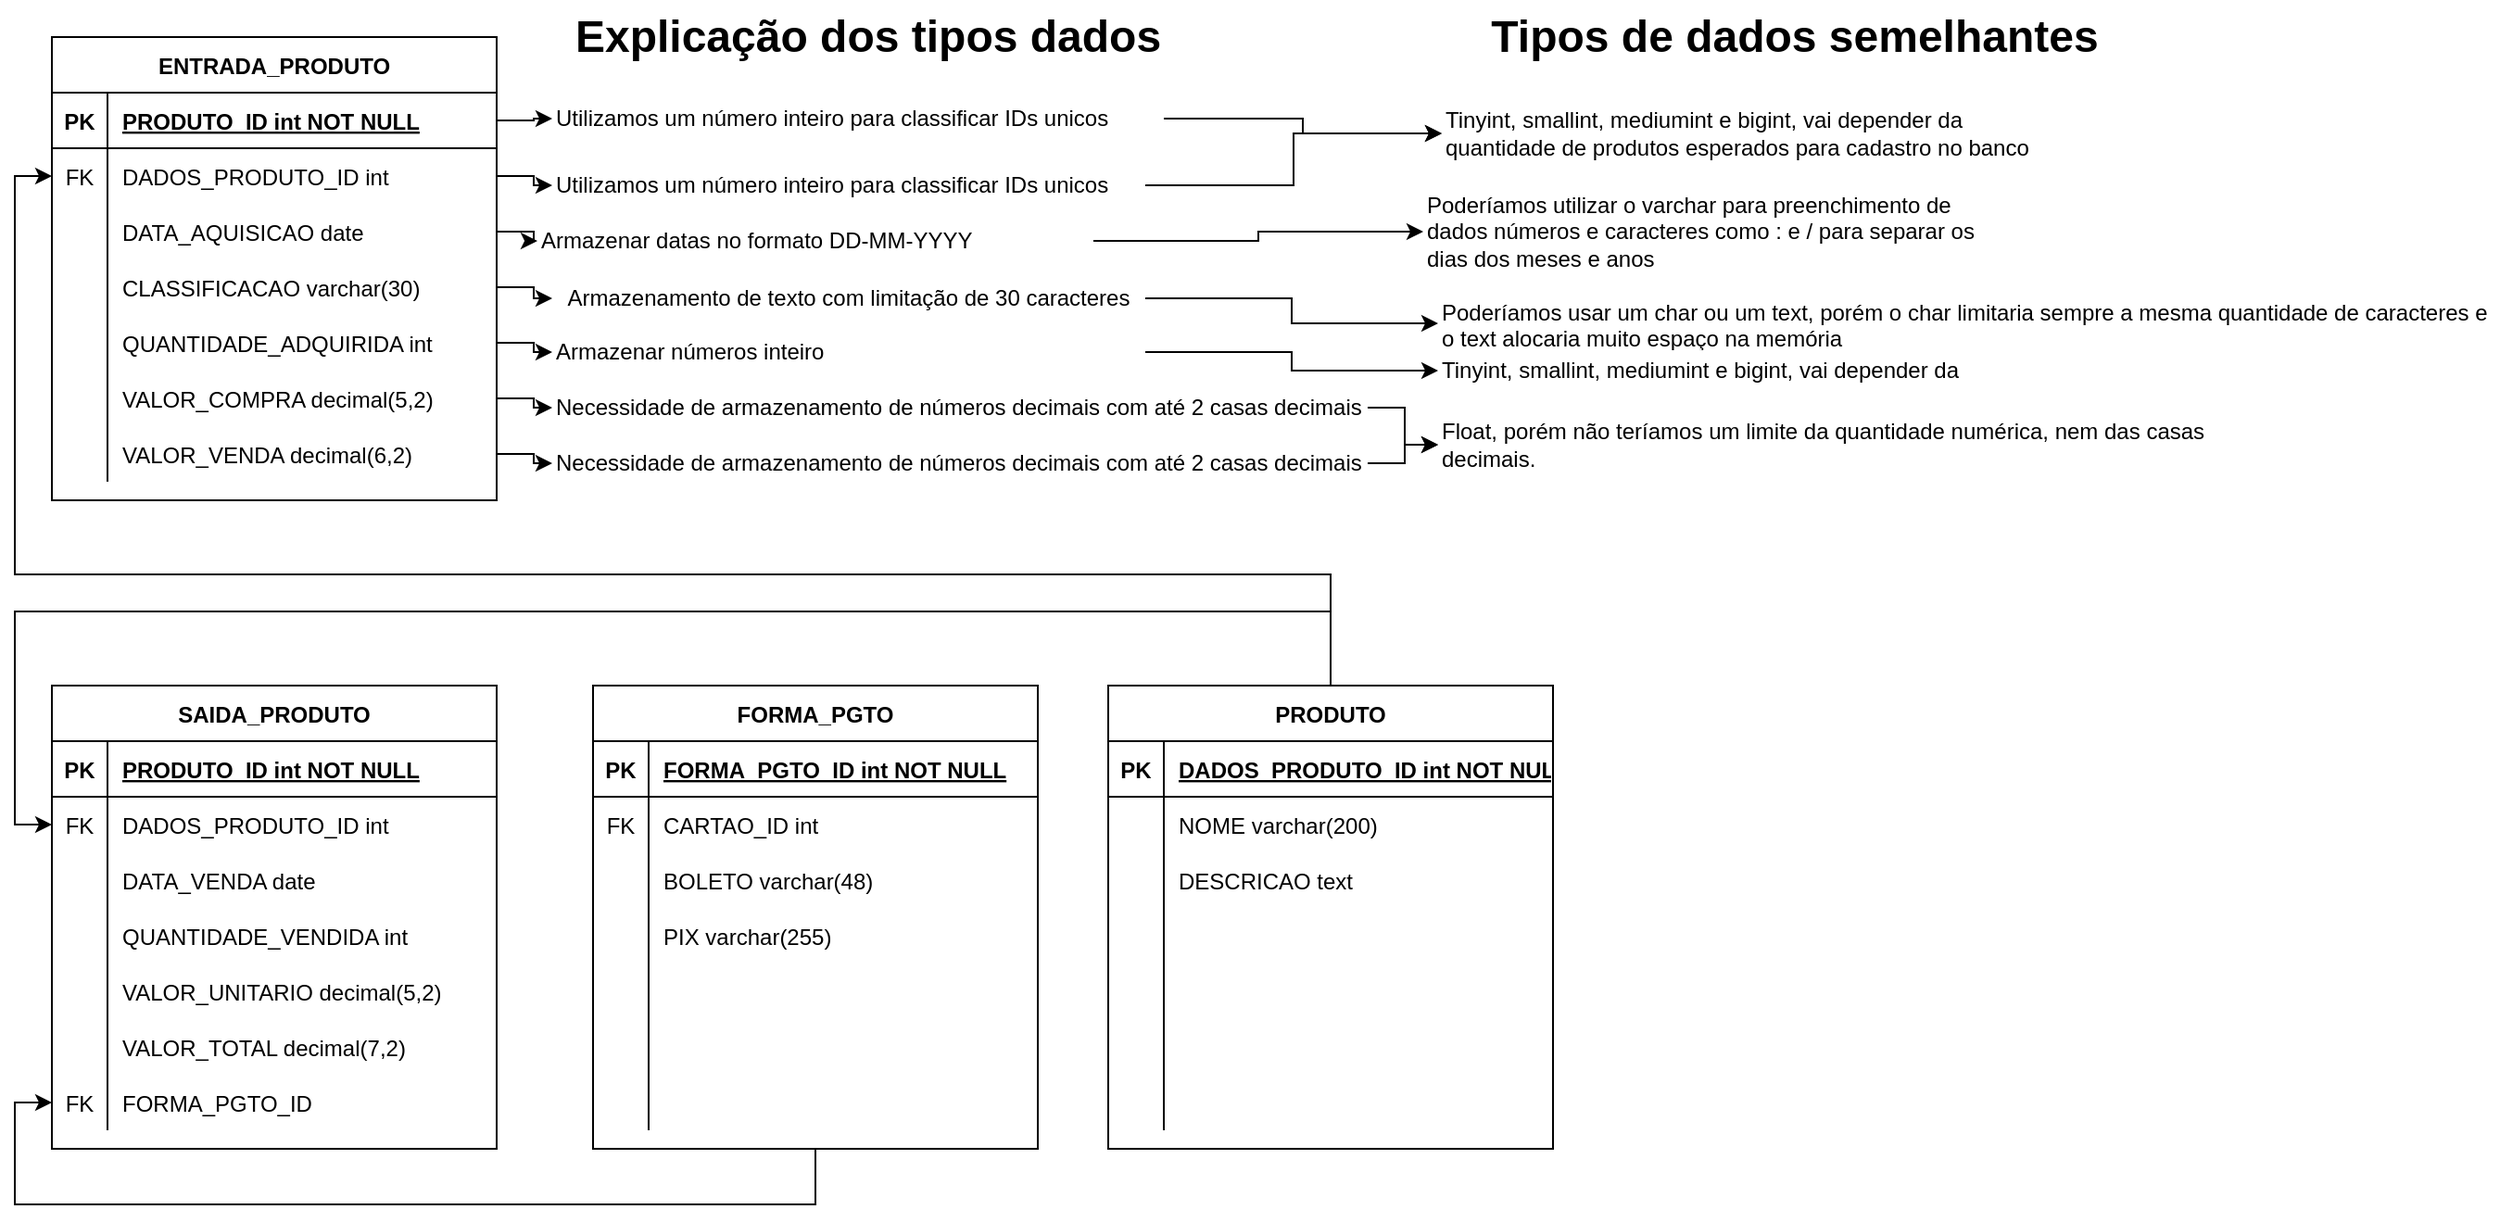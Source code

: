 <mxfile version="15.5.9" type="github">
  <diagram id="R2lEEEUBdFMjLlhIrx00" name="Page-1">
    <mxGraphModel dx="2031" dy="1134" grid="1" gridSize="10" guides="1" tooltips="1" connect="1" arrows="1" fold="1" page="1" pageScale="1" pageWidth="850" pageHeight="1100" math="0" shadow="0" extFonts="Permanent Marker^https://fonts.googleapis.com/css?family=Permanent+Marker">
      <root>
        <mxCell id="0" />
        <mxCell id="1" parent="0" />
        <mxCell id="C-vyLk0tnHw3VtMMgP7b-23" value="ENTRADA_PRODUTO" style="shape=table;startSize=30;container=1;collapsible=1;childLayout=tableLayout;fixedRows=1;rowLines=0;fontStyle=1;align=center;resizeLast=1;" parent="1" vertex="1">
          <mxGeometry x="100" y="120" width="240" height="250" as="geometry" />
        </mxCell>
        <mxCell id="C-vyLk0tnHw3VtMMgP7b-24" value="" style="shape=partialRectangle;collapsible=0;dropTarget=0;pointerEvents=0;fillColor=none;points=[[0,0.5],[1,0.5]];portConstraint=eastwest;top=0;left=0;right=0;bottom=1;" parent="C-vyLk0tnHw3VtMMgP7b-23" vertex="1">
          <mxGeometry y="30" width="240" height="30" as="geometry" />
        </mxCell>
        <mxCell id="C-vyLk0tnHw3VtMMgP7b-25" value="PK" style="shape=partialRectangle;overflow=hidden;connectable=0;fillColor=none;top=0;left=0;bottom=0;right=0;fontStyle=1;" parent="C-vyLk0tnHw3VtMMgP7b-24" vertex="1">
          <mxGeometry width="30" height="30" as="geometry">
            <mxRectangle width="30" height="30" as="alternateBounds" />
          </mxGeometry>
        </mxCell>
        <mxCell id="C-vyLk0tnHw3VtMMgP7b-26" value="PRODUTO_ID int NOT NULL " style="shape=partialRectangle;overflow=hidden;connectable=0;fillColor=none;top=0;left=0;bottom=0;right=0;align=left;spacingLeft=6;fontStyle=5;" parent="C-vyLk0tnHw3VtMMgP7b-24" vertex="1">
          <mxGeometry x="30" width="210" height="30" as="geometry">
            <mxRectangle width="210" height="30" as="alternateBounds" />
          </mxGeometry>
        </mxCell>
        <mxCell id="C-vyLk0tnHw3VtMMgP7b-27" value="" style="shape=partialRectangle;collapsible=0;dropTarget=0;pointerEvents=0;fillColor=none;points=[[0,0.5],[1,0.5]];portConstraint=eastwest;top=0;left=0;right=0;bottom=0;" parent="C-vyLk0tnHw3VtMMgP7b-23" vertex="1">
          <mxGeometry y="60" width="240" height="30" as="geometry" />
        </mxCell>
        <mxCell id="C-vyLk0tnHw3VtMMgP7b-28" value="FK" style="shape=partialRectangle;overflow=hidden;connectable=0;fillColor=none;top=0;left=0;bottom=0;right=0;" parent="C-vyLk0tnHw3VtMMgP7b-27" vertex="1">
          <mxGeometry width="30" height="30" as="geometry">
            <mxRectangle width="30" height="30" as="alternateBounds" />
          </mxGeometry>
        </mxCell>
        <mxCell id="C-vyLk0tnHw3VtMMgP7b-29" value="DADOS_PRODUTO_ID int " style="shape=partialRectangle;overflow=hidden;connectable=0;fillColor=none;top=0;left=0;bottom=0;right=0;align=left;spacingLeft=6;" parent="C-vyLk0tnHw3VtMMgP7b-27" vertex="1">
          <mxGeometry x="30" width="210" height="30" as="geometry">
            <mxRectangle width="210" height="30" as="alternateBounds" />
          </mxGeometry>
        </mxCell>
        <mxCell id="SL7B0vyXw-XVc-WQDsJ4-1" value="" style="shape=partialRectangle;collapsible=0;dropTarget=0;pointerEvents=0;fillColor=none;points=[[0,0.5],[1,0.5]];portConstraint=eastwest;top=0;left=0;right=0;bottom=0;" vertex="1" parent="C-vyLk0tnHw3VtMMgP7b-23">
          <mxGeometry y="90" width="240" height="30" as="geometry" />
        </mxCell>
        <mxCell id="SL7B0vyXw-XVc-WQDsJ4-2" value="" style="shape=partialRectangle;overflow=hidden;connectable=0;fillColor=none;top=0;left=0;bottom=0;right=0;" vertex="1" parent="SL7B0vyXw-XVc-WQDsJ4-1">
          <mxGeometry width="30" height="30" as="geometry">
            <mxRectangle width="30" height="30" as="alternateBounds" />
          </mxGeometry>
        </mxCell>
        <mxCell id="SL7B0vyXw-XVc-WQDsJ4-3" value="DATA_AQUISICAO date" style="shape=partialRectangle;overflow=hidden;connectable=0;fillColor=none;top=0;left=0;bottom=0;right=0;align=left;spacingLeft=6;" vertex="1" parent="SL7B0vyXw-XVc-WQDsJ4-1">
          <mxGeometry x="30" width="210" height="30" as="geometry">
            <mxRectangle width="210" height="30" as="alternateBounds" />
          </mxGeometry>
        </mxCell>
        <mxCell id="SL7B0vyXw-XVc-WQDsJ4-13" value="" style="shape=partialRectangle;collapsible=0;dropTarget=0;pointerEvents=0;fillColor=none;points=[[0,0.5],[1,0.5]];portConstraint=eastwest;top=0;left=0;right=0;bottom=0;" vertex="1" parent="C-vyLk0tnHw3VtMMgP7b-23">
          <mxGeometry y="120" width="240" height="30" as="geometry" />
        </mxCell>
        <mxCell id="SL7B0vyXw-XVc-WQDsJ4-14" value="" style="shape=partialRectangle;overflow=hidden;connectable=0;fillColor=none;top=0;left=0;bottom=0;right=0;" vertex="1" parent="SL7B0vyXw-XVc-WQDsJ4-13">
          <mxGeometry width="30" height="30" as="geometry">
            <mxRectangle width="30" height="30" as="alternateBounds" />
          </mxGeometry>
        </mxCell>
        <mxCell id="SL7B0vyXw-XVc-WQDsJ4-15" value="CLASSIFICACAO varchar(30)" style="shape=partialRectangle;overflow=hidden;connectable=0;fillColor=none;top=0;left=0;bottom=0;right=0;align=left;spacingLeft=6;" vertex="1" parent="SL7B0vyXw-XVc-WQDsJ4-13">
          <mxGeometry x="30" width="210" height="30" as="geometry">
            <mxRectangle width="210" height="30" as="alternateBounds" />
          </mxGeometry>
        </mxCell>
        <mxCell id="SL7B0vyXw-XVc-WQDsJ4-4" value="" style="shape=partialRectangle;collapsible=0;dropTarget=0;pointerEvents=0;fillColor=none;points=[[0,0.5],[1,0.5]];portConstraint=eastwest;top=0;left=0;right=0;bottom=0;" vertex="1" parent="C-vyLk0tnHw3VtMMgP7b-23">
          <mxGeometry y="150" width="240" height="30" as="geometry" />
        </mxCell>
        <mxCell id="SL7B0vyXw-XVc-WQDsJ4-5" value="" style="shape=partialRectangle;overflow=hidden;connectable=0;fillColor=none;top=0;left=0;bottom=0;right=0;" vertex="1" parent="SL7B0vyXw-XVc-WQDsJ4-4">
          <mxGeometry width="30" height="30" as="geometry">
            <mxRectangle width="30" height="30" as="alternateBounds" />
          </mxGeometry>
        </mxCell>
        <mxCell id="SL7B0vyXw-XVc-WQDsJ4-6" value="QUANTIDADE_ADQUIRIDA int" style="shape=partialRectangle;overflow=hidden;connectable=0;fillColor=none;top=0;left=0;bottom=0;right=0;align=left;spacingLeft=6;" vertex="1" parent="SL7B0vyXw-XVc-WQDsJ4-4">
          <mxGeometry x="30" width="210" height="30" as="geometry">
            <mxRectangle width="210" height="30" as="alternateBounds" />
          </mxGeometry>
        </mxCell>
        <mxCell id="SL7B0vyXw-XVc-WQDsJ4-7" value="" style="shape=partialRectangle;collapsible=0;dropTarget=0;pointerEvents=0;fillColor=none;points=[[0,0.5],[1,0.5]];portConstraint=eastwest;top=0;left=0;right=0;bottom=0;" vertex="1" parent="C-vyLk0tnHw3VtMMgP7b-23">
          <mxGeometry y="180" width="240" height="30" as="geometry" />
        </mxCell>
        <mxCell id="SL7B0vyXw-XVc-WQDsJ4-8" value="" style="shape=partialRectangle;overflow=hidden;connectable=0;fillColor=none;top=0;left=0;bottom=0;right=0;" vertex="1" parent="SL7B0vyXw-XVc-WQDsJ4-7">
          <mxGeometry width="30" height="30" as="geometry">
            <mxRectangle width="30" height="30" as="alternateBounds" />
          </mxGeometry>
        </mxCell>
        <mxCell id="SL7B0vyXw-XVc-WQDsJ4-9" value="VALOR_COMPRA decimal(5,2)" style="shape=partialRectangle;overflow=hidden;connectable=0;fillColor=none;top=0;left=0;bottom=0;right=0;align=left;spacingLeft=6;" vertex="1" parent="SL7B0vyXw-XVc-WQDsJ4-7">
          <mxGeometry x="30" width="210" height="30" as="geometry">
            <mxRectangle width="210" height="30" as="alternateBounds" />
          </mxGeometry>
        </mxCell>
        <mxCell id="SL7B0vyXw-XVc-WQDsJ4-10" value="" style="shape=partialRectangle;collapsible=0;dropTarget=0;pointerEvents=0;fillColor=none;points=[[0,0.5],[1,0.5]];portConstraint=eastwest;top=0;left=0;right=0;bottom=0;" vertex="1" parent="C-vyLk0tnHw3VtMMgP7b-23">
          <mxGeometry y="210" width="240" height="30" as="geometry" />
        </mxCell>
        <mxCell id="SL7B0vyXw-XVc-WQDsJ4-11" value="" style="shape=partialRectangle;overflow=hidden;connectable=0;fillColor=none;top=0;left=0;bottom=0;right=0;" vertex="1" parent="SL7B0vyXw-XVc-WQDsJ4-10">
          <mxGeometry width="30" height="30" as="geometry">
            <mxRectangle width="30" height="30" as="alternateBounds" />
          </mxGeometry>
        </mxCell>
        <mxCell id="SL7B0vyXw-XVc-WQDsJ4-12" value="VALOR_VENDA decimal(6,2)" style="shape=partialRectangle;overflow=hidden;connectable=0;fillColor=none;top=0;left=0;bottom=0;right=0;align=left;spacingLeft=6;" vertex="1" parent="SL7B0vyXw-XVc-WQDsJ4-10">
          <mxGeometry x="30" width="210" height="30" as="geometry">
            <mxRectangle width="210" height="30" as="alternateBounds" />
          </mxGeometry>
        </mxCell>
        <mxCell id="SL7B0vyXw-XVc-WQDsJ4-52" style="edgeStyle=orthogonalEdgeStyle;rounded=0;orthogonalLoop=1;jettySize=auto;html=1;" edge="1" parent="1" source="SL7B0vyXw-XVc-WQDsJ4-17" target="SL7B0vyXw-XVc-WQDsJ4-34">
          <mxGeometry relative="1" as="geometry" />
        </mxCell>
        <UserObject label="Utilizamos um número inteiro para classificar IDs unicos" placeholders="1" name="Variable" id="SL7B0vyXw-XVc-WQDsJ4-17">
          <mxCell style="text;html=1;strokeColor=none;fillColor=none;align=left;verticalAlign=middle;whiteSpace=wrap;overflow=hidden;" vertex="1" parent="1">
            <mxGeometry x="370" y="190" width="320" height="20" as="geometry" />
          </mxCell>
        </UserObject>
        <mxCell id="SL7B0vyXw-XVc-WQDsJ4-53" style="edgeStyle=orthogonalEdgeStyle;rounded=0;orthogonalLoop=1;jettySize=auto;html=1;" edge="1" parent="1" source="SL7B0vyXw-XVc-WQDsJ4-18" target="SL7B0vyXw-XVc-WQDsJ4-36">
          <mxGeometry relative="1" as="geometry" />
        </mxCell>
        <UserObject label="Armazenar datas no formato DD-MM-YYYY" placeholders="1" name="Variable" id="SL7B0vyXw-XVc-WQDsJ4-18">
          <mxCell style="text;html=1;strokeColor=none;fillColor=none;align=left;verticalAlign=middle;whiteSpace=wrap;overflow=hidden;" vertex="1" parent="1">
            <mxGeometry x="362" y="220" width="300" height="20" as="geometry" />
          </mxCell>
        </UserObject>
        <mxCell id="SL7B0vyXw-XVc-WQDsJ4-54" style="edgeStyle=orthogonalEdgeStyle;rounded=0;orthogonalLoop=1;jettySize=auto;html=1;" edge="1" parent="1" source="SL7B0vyXw-XVc-WQDsJ4-19" target="SL7B0vyXw-XVc-WQDsJ4-37">
          <mxGeometry relative="1" as="geometry" />
        </mxCell>
        <UserObject label="Armazenamento de texto com limitação de 30 caracteres" placeholders="1" name="Variable" id="SL7B0vyXw-XVc-WQDsJ4-19">
          <mxCell style="text;html=1;strokeColor=none;fillColor=none;align=center;verticalAlign=middle;whiteSpace=wrap;overflow=hidden;" vertex="1" parent="1">
            <mxGeometry x="370" y="251" width="320" height="20" as="geometry" />
          </mxCell>
        </UserObject>
        <mxCell id="SL7B0vyXw-XVc-WQDsJ4-55" style="edgeStyle=orthogonalEdgeStyle;rounded=0;orthogonalLoop=1;jettySize=auto;html=1;" edge="1" parent="1" source="SL7B0vyXw-XVc-WQDsJ4-20" target="SL7B0vyXw-XVc-WQDsJ4-38">
          <mxGeometry relative="1" as="geometry" />
        </mxCell>
        <UserObject label="Armazenar números inteiro&amp;nbsp;" placeholders="1" name="Variable" id="SL7B0vyXw-XVc-WQDsJ4-20">
          <mxCell style="text;html=1;strokeColor=none;fillColor=none;align=left;verticalAlign=middle;whiteSpace=wrap;overflow=hidden;" vertex="1" parent="1">
            <mxGeometry x="370" y="280" width="320" height="20" as="geometry" />
          </mxCell>
        </UserObject>
        <mxCell id="SL7B0vyXw-XVc-WQDsJ4-57" style="edgeStyle=orthogonalEdgeStyle;rounded=0;orthogonalLoop=1;jettySize=auto;html=1;" edge="1" parent="1" source="SL7B0vyXw-XVc-WQDsJ4-21" target="SL7B0vyXw-XVc-WQDsJ4-39">
          <mxGeometry relative="1" as="geometry" />
        </mxCell>
        <UserObject label="Necessidade de armazenamento de números decimais com até 2 casas decimais" placeholders="1" name="Variable" id="SL7B0vyXw-XVc-WQDsJ4-21">
          <mxCell style="text;html=1;strokeColor=none;fillColor=none;align=left;verticalAlign=middle;whiteSpace=wrap;overflow=hidden;" vertex="1" parent="1">
            <mxGeometry x="370" y="310" width="440" height="20" as="geometry" />
          </mxCell>
        </UserObject>
        <mxCell id="SL7B0vyXw-XVc-WQDsJ4-56" style="edgeStyle=orthogonalEdgeStyle;rounded=0;orthogonalLoop=1;jettySize=auto;html=1;" edge="1" parent="1" source="SL7B0vyXw-XVc-WQDsJ4-22" target="SL7B0vyXw-XVc-WQDsJ4-39">
          <mxGeometry relative="1" as="geometry" />
        </mxCell>
        <UserObject label="Necessidade de armazenamento de números decimais com até 2 casas decimais" placeholders="1" name="Variable" id="SL7B0vyXw-XVc-WQDsJ4-22">
          <mxCell style="text;html=1;strokeColor=none;fillColor=none;align=left;verticalAlign=middle;whiteSpace=wrap;overflow=hidden;" vertex="1" parent="1">
            <mxGeometry x="370" y="340" width="440" height="20" as="geometry" />
          </mxCell>
        </UserObject>
        <mxCell id="SL7B0vyXw-XVc-WQDsJ4-51" style="edgeStyle=orthogonalEdgeStyle;rounded=0;orthogonalLoop=1;jettySize=auto;html=1;" edge="1" parent="1" source="SL7B0vyXw-XVc-WQDsJ4-23" target="SL7B0vyXw-XVc-WQDsJ4-34">
          <mxGeometry relative="1" as="geometry" />
        </mxCell>
        <UserObject label="Utilizamos um número inteiro para classificar IDs unicos" placeholders="1" name="Variable" id="SL7B0vyXw-XVc-WQDsJ4-23">
          <mxCell style="text;html=1;strokeColor=none;fillColor=none;align=left;verticalAlign=middle;whiteSpace=wrap;overflow=hidden;" vertex="1" parent="1">
            <mxGeometry x="370" y="154" width="330" height="20" as="geometry" />
          </mxCell>
        </UserObject>
        <mxCell id="SL7B0vyXw-XVc-WQDsJ4-25" value="Explicação dos tipos dados" style="text;strokeColor=none;fillColor=none;html=1;fontSize=24;fontStyle=1;verticalAlign=middle;align=center;" vertex="1" parent="1">
          <mxGeometry x="360" y="100" width="360" height="40" as="geometry" />
        </mxCell>
        <mxCell id="SL7B0vyXw-XVc-WQDsJ4-26" value="Tipos de dados semelhantes" style="text;strokeColor=none;fillColor=none;html=1;fontSize=24;fontStyle=1;verticalAlign=middle;align=center;" vertex="1" parent="1">
          <mxGeometry x="850" y="100" width="380" height="40" as="geometry" />
        </mxCell>
        <UserObject label="Tinyint, smallint, mediumint e bigint, vai depender da quantidade de produtos esperados para cadastro no banco" placeholders="1" name="Variable" id="SL7B0vyXw-XVc-WQDsJ4-34">
          <mxCell style="text;html=1;strokeColor=none;fillColor=none;align=left;verticalAlign=middle;whiteSpace=wrap;overflow=hidden;" vertex="1" parent="1">
            <mxGeometry x="850" y="137" width="333" height="70" as="geometry" />
          </mxCell>
        </UserObject>
        <UserObject label="Poderíamos utilizar o varchar para preenchimento de dados números e caracteres como : e / para separar os dias dos meses e anos" placeholders="1" name="Variable" id="SL7B0vyXw-XVc-WQDsJ4-36">
          <mxCell style="text;html=1;strokeColor=none;fillColor=none;align=left;verticalAlign=middle;whiteSpace=wrap;overflow=hidden;" vertex="1" parent="1">
            <mxGeometry x="840" y="200" width="300" height="50" as="geometry" />
          </mxCell>
        </UserObject>
        <UserObject label="Poderíamos usar um char ou um text, porém o char limitaria sempre a mesma quantidade de caracteres e o text alocaria muito espaço na memória" placeholders="1" name="Variable" id="SL7B0vyXw-XVc-WQDsJ4-37">
          <mxCell style="text;html=1;strokeColor=none;fillColor=none;align=left;verticalAlign=middle;whiteSpace=wrap;overflow=hidden;" vertex="1" parent="1">
            <mxGeometry x="848" y="259" width="572" height="31" as="geometry" />
          </mxCell>
        </UserObject>
        <UserObject label="Tinyint, smallint, mediumint e bigint, vai depender da quantidade de produtos esperados para cadastro no banco" placeholders="1" name="Variable" id="SL7B0vyXw-XVc-WQDsJ4-38">
          <mxCell style="text;html=1;strokeColor=none;fillColor=none;align=left;verticalAlign=middle;whiteSpace=wrap;overflow=hidden;" vertex="1" parent="1">
            <mxGeometry x="848" y="290" width="320" height="20" as="geometry" />
          </mxCell>
        </UserObject>
        <UserObject label="Float, porém não teríamos um limite da quantidade numérica, nem das casas decimais." placeholders="1" name="Variable" id="SL7B0vyXw-XVc-WQDsJ4-39">
          <mxCell style="text;html=1;strokeColor=none;fillColor=none;align=left;verticalAlign=middle;whiteSpace=wrap;overflow=hidden;" vertex="1" parent="1">
            <mxGeometry x="848" y="320" width="440" height="40" as="geometry" />
          </mxCell>
        </UserObject>
        <mxCell id="SL7B0vyXw-XVc-WQDsJ4-44" style="edgeStyle=orthogonalEdgeStyle;rounded=0;orthogonalLoop=1;jettySize=auto;html=1;" edge="1" parent="1" source="C-vyLk0tnHw3VtMMgP7b-27" target="SL7B0vyXw-XVc-WQDsJ4-17">
          <mxGeometry relative="1" as="geometry" />
        </mxCell>
        <mxCell id="SL7B0vyXw-XVc-WQDsJ4-45" style="edgeStyle=orthogonalEdgeStyle;rounded=0;orthogonalLoop=1;jettySize=auto;html=1;" edge="1" parent="1" source="C-vyLk0tnHw3VtMMgP7b-24" target="SL7B0vyXw-XVc-WQDsJ4-23">
          <mxGeometry relative="1" as="geometry" />
        </mxCell>
        <mxCell id="SL7B0vyXw-XVc-WQDsJ4-46" style="edgeStyle=orthogonalEdgeStyle;rounded=0;orthogonalLoop=1;jettySize=auto;html=1;" edge="1" parent="1" source="SL7B0vyXw-XVc-WQDsJ4-1" target="SL7B0vyXw-XVc-WQDsJ4-18">
          <mxGeometry relative="1" as="geometry" />
        </mxCell>
        <mxCell id="SL7B0vyXw-XVc-WQDsJ4-47" style="edgeStyle=orthogonalEdgeStyle;rounded=0;orthogonalLoop=1;jettySize=auto;html=1;" edge="1" parent="1" source="SL7B0vyXw-XVc-WQDsJ4-13" target="SL7B0vyXw-XVc-WQDsJ4-19">
          <mxGeometry relative="1" as="geometry" />
        </mxCell>
        <mxCell id="SL7B0vyXw-XVc-WQDsJ4-48" style="edgeStyle=orthogonalEdgeStyle;rounded=0;orthogonalLoop=1;jettySize=auto;html=1;" edge="1" parent="1" source="SL7B0vyXw-XVc-WQDsJ4-4" target="SL7B0vyXw-XVc-WQDsJ4-20">
          <mxGeometry relative="1" as="geometry" />
        </mxCell>
        <mxCell id="SL7B0vyXw-XVc-WQDsJ4-49" style="edgeStyle=orthogonalEdgeStyle;rounded=0;orthogonalLoop=1;jettySize=auto;html=1;" edge="1" parent="1" source="SL7B0vyXw-XVc-WQDsJ4-7" target="SL7B0vyXw-XVc-WQDsJ4-21">
          <mxGeometry relative="1" as="geometry" />
        </mxCell>
        <mxCell id="SL7B0vyXw-XVc-WQDsJ4-50" style="edgeStyle=orthogonalEdgeStyle;rounded=0;orthogonalLoop=1;jettySize=auto;html=1;" edge="1" parent="1" source="SL7B0vyXw-XVc-WQDsJ4-10" target="SL7B0vyXw-XVc-WQDsJ4-22">
          <mxGeometry relative="1" as="geometry" />
        </mxCell>
        <mxCell id="SL7B0vyXw-XVc-WQDsJ4-58" value="SAIDA_PRODUTO" style="shape=table;startSize=30;container=1;collapsible=1;childLayout=tableLayout;fixedRows=1;rowLines=0;fontStyle=1;align=center;resizeLast=1;" vertex="1" parent="1">
          <mxGeometry x="100" y="470" width="240" height="250" as="geometry" />
        </mxCell>
        <mxCell id="SL7B0vyXw-XVc-WQDsJ4-59" value="" style="shape=partialRectangle;collapsible=0;dropTarget=0;pointerEvents=0;fillColor=none;points=[[0,0.5],[1,0.5]];portConstraint=eastwest;top=0;left=0;right=0;bottom=1;" vertex="1" parent="SL7B0vyXw-XVc-WQDsJ4-58">
          <mxGeometry y="30" width="240" height="30" as="geometry" />
        </mxCell>
        <mxCell id="SL7B0vyXw-XVc-WQDsJ4-60" value="PK" style="shape=partialRectangle;overflow=hidden;connectable=0;fillColor=none;top=0;left=0;bottom=0;right=0;fontStyle=1;" vertex="1" parent="SL7B0vyXw-XVc-WQDsJ4-59">
          <mxGeometry width="30" height="30" as="geometry">
            <mxRectangle width="30" height="30" as="alternateBounds" />
          </mxGeometry>
        </mxCell>
        <mxCell id="SL7B0vyXw-XVc-WQDsJ4-61" value="PRODUTO_ID int NOT NULL " style="shape=partialRectangle;overflow=hidden;connectable=0;fillColor=none;top=0;left=0;bottom=0;right=0;align=left;spacingLeft=6;fontStyle=5;" vertex="1" parent="SL7B0vyXw-XVc-WQDsJ4-59">
          <mxGeometry x="30" width="210" height="30" as="geometry">
            <mxRectangle width="210" height="30" as="alternateBounds" />
          </mxGeometry>
        </mxCell>
        <mxCell id="SL7B0vyXw-XVc-WQDsJ4-62" value="" style="shape=partialRectangle;collapsible=0;dropTarget=0;pointerEvents=0;fillColor=none;points=[[0,0.5],[1,0.5]];portConstraint=eastwest;top=0;left=0;right=0;bottom=0;" vertex="1" parent="SL7B0vyXw-XVc-WQDsJ4-58">
          <mxGeometry y="60" width="240" height="30" as="geometry" />
        </mxCell>
        <mxCell id="SL7B0vyXw-XVc-WQDsJ4-63" value="FK" style="shape=partialRectangle;overflow=hidden;connectable=0;fillColor=none;top=0;left=0;bottom=0;right=0;" vertex="1" parent="SL7B0vyXw-XVc-WQDsJ4-62">
          <mxGeometry width="30" height="30" as="geometry">
            <mxRectangle width="30" height="30" as="alternateBounds" />
          </mxGeometry>
        </mxCell>
        <mxCell id="SL7B0vyXw-XVc-WQDsJ4-64" value="DADOS_PRODUTO_ID int " style="shape=partialRectangle;overflow=hidden;connectable=0;fillColor=none;top=0;left=0;bottom=0;right=0;align=left;spacingLeft=6;" vertex="1" parent="SL7B0vyXw-XVc-WQDsJ4-62">
          <mxGeometry x="30" width="210" height="30" as="geometry">
            <mxRectangle width="210" height="30" as="alternateBounds" />
          </mxGeometry>
        </mxCell>
        <mxCell id="SL7B0vyXw-XVc-WQDsJ4-65" value="" style="shape=partialRectangle;collapsible=0;dropTarget=0;pointerEvents=0;fillColor=none;points=[[0,0.5],[1,0.5]];portConstraint=eastwest;top=0;left=0;right=0;bottom=0;" vertex="1" parent="SL7B0vyXw-XVc-WQDsJ4-58">
          <mxGeometry y="90" width="240" height="30" as="geometry" />
        </mxCell>
        <mxCell id="SL7B0vyXw-XVc-WQDsJ4-66" value="" style="shape=partialRectangle;overflow=hidden;connectable=0;fillColor=none;top=0;left=0;bottom=0;right=0;" vertex="1" parent="SL7B0vyXw-XVc-WQDsJ4-65">
          <mxGeometry width="30" height="30" as="geometry">
            <mxRectangle width="30" height="30" as="alternateBounds" />
          </mxGeometry>
        </mxCell>
        <mxCell id="SL7B0vyXw-XVc-WQDsJ4-67" value="DATA_VENDA date" style="shape=partialRectangle;overflow=hidden;connectable=0;fillColor=none;top=0;left=0;bottom=0;right=0;align=left;spacingLeft=6;" vertex="1" parent="SL7B0vyXw-XVc-WQDsJ4-65">
          <mxGeometry x="30" width="210" height="30" as="geometry">
            <mxRectangle width="210" height="30" as="alternateBounds" />
          </mxGeometry>
        </mxCell>
        <mxCell id="SL7B0vyXw-XVc-WQDsJ4-68" value="" style="shape=partialRectangle;collapsible=0;dropTarget=0;pointerEvents=0;fillColor=none;points=[[0,0.5],[1,0.5]];portConstraint=eastwest;top=0;left=0;right=0;bottom=0;" vertex="1" parent="SL7B0vyXw-XVc-WQDsJ4-58">
          <mxGeometry y="120" width="240" height="30" as="geometry" />
        </mxCell>
        <mxCell id="SL7B0vyXw-XVc-WQDsJ4-69" value="" style="shape=partialRectangle;overflow=hidden;connectable=0;fillColor=none;top=0;left=0;bottom=0;right=0;" vertex="1" parent="SL7B0vyXw-XVc-WQDsJ4-68">
          <mxGeometry width="30" height="30" as="geometry">
            <mxRectangle width="30" height="30" as="alternateBounds" />
          </mxGeometry>
        </mxCell>
        <mxCell id="SL7B0vyXw-XVc-WQDsJ4-70" value="QUANTIDADE_VENDIDA int" style="shape=partialRectangle;overflow=hidden;connectable=0;fillColor=none;top=0;left=0;bottom=0;right=0;align=left;spacingLeft=6;" vertex="1" parent="SL7B0vyXw-XVc-WQDsJ4-68">
          <mxGeometry x="30" width="210" height="30" as="geometry">
            <mxRectangle width="210" height="30" as="alternateBounds" />
          </mxGeometry>
        </mxCell>
        <mxCell id="SL7B0vyXw-XVc-WQDsJ4-71" value="" style="shape=partialRectangle;collapsible=0;dropTarget=0;pointerEvents=0;fillColor=none;points=[[0,0.5],[1,0.5]];portConstraint=eastwest;top=0;left=0;right=0;bottom=0;" vertex="1" parent="SL7B0vyXw-XVc-WQDsJ4-58">
          <mxGeometry y="150" width="240" height="30" as="geometry" />
        </mxCell>
        <mxCell id="SL7B0vyXw-XVc-WQDsJ4-72" value="" style="shape=partialRectangle;overflow=hidden;connectable=0;fillColor=none;top=0;left=0;bottom=0;right=0;" vertex="1" parent="SL7B0vyXw-XVc-WQDsJ4-71">
          <mxGeometry width="30" height="30" as="geometry">
            <mxRectangle width="30" height="30" as="alternateBounds" />
          </mxGeometry>
        </mxCell>
        <mxCell id="SL7B0vyXw-XVc-WQDsJ4-73" value="VALOR_UNITARIO decimal(5,2)" style="shape=partialRectangle;overflow=hidden;connectable=0;fillColor=none;top=0;left=0;bottom=0;right=0;align=left;spacingLeft=6;" vertex="1" parent="SL7B0vyXw-XVc-WQDsJ4-71">
          <mxGeometry x="30" width="210" height="30" as="geometry">
            <mxRectangle width="210" height="30" as="alternateBounds" />
          </mxGeometry>
        </mxCell>
        <mxCell id="SL7B0vyXw-XVc-WQDsJ4-74" value="" style="shape=partialRectangle;collapsible=0;dropTarget=0;pointerEvents=0;fillColor=none;points=[[0,0.5],[1,0.5]];portConstraint=eastwest;top=0;left=0;right=0;bottom=0;" vertex="1" parent="SL7B0vyXw-XVc-WQDsJ4-58">
          <mxGeometry y="180" width="240" height="30" as="geometry" />
        </mxCell>
        <mxCell id="SL7B0vyXw-XVc-WQDsJ4-75" value="" style="shape=partialRectangle;overflow=hidden;connectable=0;fillColor=none;top=0;left=0;bottom=0;right=0;" vertex="1" parent="SL7B0vyXw-XVc-WQDsJ4-74">
          <mxGeometry width="30" height="30" as="geometry">
            <mxRectangle width="30" height="30" as="alternateBounds" />
          </mxGeometry>
        </mxCell>
        <mxCell id="SL7B0vyXw-XVc-WQDsJ4-76" value="VALOR_TOTAL decimal(7,2)" style="shape=partialRectangle;overflow=hidden;connectable=0;fillColor=none;top=0;left=0;bottom=0;right=0;align=left;spacingLeft=6;" vertex="1" parent="SL7B0vyXw-XVc-WQDsJ4-74">
          <mxGeometry x="30" width="210" height="30" as="geometry">
            <mxRectangle width="210" height="30" as="alternateBounds" />
          </mxGeometry>
        </mxCell>
        <mxCell id="SL7B0vyXw-XVc-WQDsJ4-77" value="" style="shape=partialRectangle;collapsible=0;dropTarget=0;pointerEvents=0;fillColor=none;points=[[0,0.5],[1,0.5]];portConstraint=eastwest;top=0;left=0;right=0;bottom=0;" vertex="1" parent="SL7B0vyXw-XVc-WQDsJ4-58">
          <mxGeometry y="210" width="240" height="30" as="geometry" />
        </mxCell>
        <mxCell id="SL7B0vyXw-XVc-WQDsJ4-78" value="FK" style="shape=partialRectangle;overflow=hidden;connectable=0;fillColor=none;top=0;left=0;bottom=0;right=0;" vertex="1" parent="SL7B0vyXw-XVc-WQDsJ4-77">
          <mxGeometry width="30" height="30" as="geometry">
            <mxRectangle width="30" height="30" as="alternateBounds" />
          </mxGeometry>
        </mxCell>
        <mxCell id="SL7B0vyXw-XVc-WQDsJ4-79" value="FORMA_PGTO_ID" style="shape=partialRectangle;overflow=hidden;connectable=0;fillColor=none;top=0;left=0;bottom=0;right=0;align=left;spacingLeft=6;" vertex="1" parent="SL7B0vyXw-XVc-WQDsJ4-77">
          <mxGeometry x="30" width="210" height="30" as="geometry">
            <mxRectangle width="210" height="30" as="alternateBounds" />
          </mxGeometry>
        </mxCell>
        <mxCell id="SL7B0vyXw-XVc-WQDsJ4-125" style="edgeStyle=orthogonalEdgeStyle;rounded=0;orthogonalLoop=1;jettySize=auto;html=1;entryX=0;entryY=0.5;entryDx=0;entryDy=0;" edge="1" parent="1" source="SL7B0vyXw-XVc-WQDsJ4-80" target="SL7B0vyXw-XVc-WQDsJ4-77">
          <mxGeometry relative="1" as="geometry">
            <Array as="points">
              <mxPoint x="512" y="750" />
              <mxPoint x="80" y="750" />
              <mxPoint x="80" y="695" />
            </Array>
          </mxGeometry>
        </mxCell>
        <mxCell id="SL7B0vyXw-XVc-WQDsJ4-80" value="FORMA_PGTO" style="shape=table;startSize=30;container=1;collapsible=1;childLayout=tableLayout;fixedRows=1;rowLines=0;fontStyle=1;align=center;resizeLast=1;" vertex="1" parent="1">
          <mxGeometry x="392" y="470" width="240" height="250" as="geometry" />
        </mxCell>
        <mxCell id="SL7B0vyXw-XVc-WQDsJ4-81" value="" style="shape=partialRectangle;collapsible=0;dropTarget=0;pointerEvents=0;fillColor=none;points=[[0,0.5],[1,0.5]];portConstraint=eastwest;top=0;left=0;right=0;bottom=1;" vertex="1" parent="SL7B0vyXw-XVc-WQDsJ4-80">
          <mxGeometry y="30" width="240" height="30" as="geometry" />
        </mxCell>
        <mxCell id="SL7B0vyXw-XVc-WQDsJ4-82" value="PK" style="shape=partialRectangle;overflow=hidden;connectable=0;fillColor=none;top=0;left=0;bottom=0;right=0;fontStyle=1;" vertex="1" parent="SL7B0vyXw-XVc-WQDsJ4-81">
          <mxGeometry width="30" height="30" as="geometry">
            <mxRectangle width="30" height="30" as="alternateBounds" />
          </mxGeometry>
        </mxCell>
        <mxCell id="SL7B0vyXw-XVc-WQDsJ4-83" value="FORMA_PGTO_ID int NOT NULL " style="shape=partialRectangle;overflow=hidden;connectable=0;fillColor=none;top=0;left=0;bottom=0;right=0;align=left;spacingLeft=6;fontStyle=5;" vertex="1" parent="SL7B0vyXw-XVc-WQDsJ4-81">
          <mxGeometry x="30" width="210" height="30" as="geometry">
            <mxRectangle width="210" height="30" as="alternateBounds" />
          </mxGeometry>
        </mxCell>
        <mxCell id="SL7B0vyXw-XVc-WQDsJ4-84" value="" style="shape=partialRectangle;collapsible=0;dropTarget=0;pointerEvents=0;fillColor=none;points=[[0,0.5],[1,0.5]];portConstraint=eastwest;top=0;left=0;right=0;bottom=0;" vertex="1" parent="SL7B0vyXw-XVc-WQDsJ4-80">
          <mxGeometry y="60" width="240" height="30" as="geometry" />
        </mxCell>
        <mxCell id="SL7B0vyXw-XVc-WQDsJ4-85" value="FK" style="shape=partialRectangle;overflow=hidden;connectable=0;fillColor=none;top=0;left=0;bottom=0;right=0;" vertex="1" parent="SL7B0vyXw-XVc-WQDsJ4-84">
          <mxGeometry width="30" height="30" as="geometry">
            <mxRectangle width="30" height="30" as="alternateBounds" />
          </mxGeometry>
        </mxCell>
        <mxCell id="SL7B0vyXw-XVc-WQDsJ4-86" value="CARTAO_ID int" style="shape=partialRectangle;overflow=hidden;connectable=0;fillColor=none;top=0;left=0;bottom=0;right=0;align=left;spacingLeft=6;" vertex="1" parent="SL7B0vyXw-XVc-WQDsJ4-84">
          <mxGeometry x="30" width="210" height="30" as="geometry">
            <mxRectangle width="210" height="30" as="alternateBounds" />
          </mxGeometry>
        </mxCell>
        <mxCell id="SL7B0vyXw-XVc-WQDsJ4-87" value="" style="shape=partialRectangle;collapsible=0;dropTarget=0;pointerEvents=0;fillColor=none;points=[[0,0.5],[1,0.5]];portConstraint=eastwest;top=0;left=0;right=0;bottom=0;" vertex="1" parent="SL7B0vyXw-XVc-WQDsJ4-80">
          <mxGeometry y="90" width="240" height="30" as="geometry" />
        </mxCell>
        <mxCell id="SL7B0vyXw-XVc-WQDsJ4-88" value="" style="shape=partialRectangle;overflow=hidden;connectable=0;fillColor=none;top=0;left=0;bottom=0;right=0;" vertex="1" parent="SL7B0vyXw-XVc-WQDsJ4-87">
          <mxGeometry width="30" height="30" as="geometry">
            <mxRectangle width="30" height="30" as="alternateBounds" />
          </mxGeometry>
        </mxCell>
        <mxCell id="SL7B0vyXw-XVc-WQDsJ4-89" value="BOLETO varchar(48)" style="shape=partialRectangle;overflow=hidden;connectable=0;fillColor=none;top=0;left=0;bottom=0;right=0;align=left;spacingLeft=6;" vertex="1" parent="SL7B0vyXw-XVc-WQDsJ4-87">
          <mxGeometry x="30" width="210" height="30" as="geometry">
            <mxRectangle width="210" height="30" as="alternateBounds" />
          </mxGeometry>
        </mxCell>
        <mxCell id="SL7B0vyXw-XVc-WQDsJ4-90" value="" style="shape=partialRectangle;collapsible=0;dropTarget=0;pointerEvents=0;fillColor=none;points=[[0,0.5],[1,0.5]];portConstraint=eastwest;top=0;left=0;right=0;bottom=0;" vertex="1" parent="SL7B0vyXw-XVc-WQDsJ4-80">
          <mxGeometry y="120" width="240" height="30" as="geometry" />
        </mxCell>
        <mxCell id="SL7B0vyXw-XVc-WQDsJ4-91" value="" style="shape=partialRectangle;overflow=hidden;connectable=0;fillColor=none;top=0;left=0;bottom=0;right=0;" vertex="1" parent="SL7B0vyXw-XVc-WQDsJ4-90">
          <mxGeometry width="30" height="30" as="geometry">
            <mxRectangle width="30" height="30" as="alternateBounds" />
          </mxGeometry>
        </mxCell>
        <mxCell id="SL7B0vyXw-XVc-WQDsJ4-92" value="PIX varchar(255)" style="shape=partialRectangle;overflow=hidden;connectable=0;fillColor=none;top=0;left=0;bottom=0;right=0;align=left;spacingLeft=6;" vertex="1" parent="SL7B0vyXw-XVc-WQDsJ4-90">
          <mxGeometry x="30" width="210" height="30" as="geometry">
            <mxRectangle width="210" height="30" as="alternateBounds" />
          </mxGeometry>
        </mxCell>
        <mxCell id="SL7B0vyXw-XVc-WQDsJ4-93" value="" style="shape=partialRectangle;collapsible=0;dropTarget=0;pointerEvents=0;fillColor=none;points=[[0,0.5],[1,0.5]];portConstraint=eastwest;top=0;left=0;right=0;bottom=0;" vertex="1" parent="SL7B0vyXw-XVc-WQDsJ4-80">
          <mxGeometry y="150" width="240" height="30" as="geometry" />
        </mxCell>
        <mxCell id="SL7B0vyXw-XVc-WQDsJ4-94" value="" style="shape=partialRectangle;overflow=hidden;connectable=0;fillColor=none;top=0;left=0;bottom=0;right=0;" vertex="1" parent="SL7B0vyXw-XVc-WQDsJ4-93">
          <mxGeometry width="30" height="30" as="geometry">
            <mxRectangle width="30" height="30" as="alternateBounds" />
          </mxGeometry>
        </mxCell>
        <mxCell id="SL7B0vyXw-XVc-WQDsJ4-95" value="" style="shape=partialRectangle;overflow=hidden;connectable=0;fillColor=none;top=0;left=0;bottom=0;right=0;align=left;spacingLeft=6;" vertex="1" parent="SL7B0vyXw-XVc-WQDsJ4-93">
          <mxGeometry x="30" width="210" height="30" as="geometry">
            <mxRectangle width="210" height="30" as="alternateBounds" />
          </mxGeometry>
        </mxCell>
        <mxCell id="SL7B0vyXw-XVc-WQDsJ4-96" value="" style="shape=partialRectangle;collapsible=0;dropTarget=0;pointerEvents=0;fillColor=none;points=[[0,0.5],[1,0.5]];portConstraint=eastwest;top=0;left=0;right=0;bottom=0;" vertex="1" parent="SL7B0vyXw-XVc-WQDsJ4-80">
          <mxGeometry y="180" width="240" height="30" as="geometry" />
        </mxCell>
        <mxCell id="SL7B0vyXw-XVc-WQDsJ4-97" value="" style="shape=partialRectangle;overflow=hidden;connectable=0;fillColor=none;top=0;left=0;bottom=0;right=0;" vertex="1" parent="SL7B0vyXw-XVc-WQDsJ4-96">
          <mxGeometry width="30" height="30" as="geometry">
            <mxRectangle width="30" height="30" as="alternateBounds" />
          </mxGeometry>
        </mxCell>
        <mxCell id="SL7B0vyXw-XVc-WQDsJ4-98" value="" style="shape=partialRectangle;overflow=hidden;connectable=0;fillColor=none;top=0;left=0;bottom=0;right=0;align=left;spacingLeft=6;" vertex="1" parent="SL7B0vyXw-XVc-WQDsJ4-96">
          <mxGeometry x="30" width="210" height="30" as="geometry">
            <mxRectangle width="210" height="30" as="alternateBounds" />
          </mxGeometry>
        </mxCell>
        <mxCell id="SL7B0vyXw-XVc-WQDsJ4-99" value="" style="shape=partialRectangle;collapsible=0;dropTarget=0;pointerEvents=0;fillColor=none;points=[[0,0.5],[1,0.5]];portConstraint=eastwest;top=0;left=0;right=0;bottom=0;" vertex="1" parent="SL7B0vyXw-XVc-WQDsJ4-80">
          <mxGeometry y="210" width="240" height="30" as="geometry" />
        </mxCell>
        <mxCell id="SL7B0vyXw-XVc-WQDsJ4-100" value="" style="shape=partialRectangle;overflow=hidden;connectable=0;fillColor=none;top=0;left=0;bottom=0;right=0;" vertex="1" parent="SL7B0vyXw-XVc-WQDsJ4-99">
          <mxGeometry width="30" height="30" as="geometry">
            <mxRectangle width="30" height="30" as="alternateBounds" />
          </mxGeometry>
        </mxCell>
        <mxCell id="SL7B0vyXw-XVc-WQDsJ4-101" value="" style="shape=partialRectangle;overflow=hidden;connectable=0;fillColor=none;top=0;left=0;bottom=0;right=0;align=left;spacingLeft=6;" vertex="1" parent="SL7B0vyXw-XVc-WQDsJ4-99">
          <mxGeometry x="30" width="210" height="30" as="geometry">
            <mxRectangle width="210" height="30" as="alternateBounds" />
          </mxGeometry>
        </mxCell>
        <mxCell id="SL7B0vyXw-XVc-WQDsJ4-126" style="edgeStyle=orthogonalEdgeStyle;rounded=0;orthogonalLoop=1;jettySize=auto;html=1;exitX=0.5;exitY=0;exitDx=0;exitDy=0;entryX=0;entryY=0.5;entryDx=0;entryDy=0;" edge="1" parent="1" source="SL7B0vyXw-XVc-WQDsJ4-102" target="C-vyLk0tnHw3VtMMgP7b-27">
          <mxGeometry relative="1" as="geometry">
            <Array as="points">
              <mxPoint x="790" y="410" />
              <mxPoint x="80" y="410" />
              <mxPoint x="80" y="195" />
            </Array>
          </mxGeometry>
        </mxCell>
        <mxCell id="SL7B0vyXw-XVc-WQDsJ4-127" style="edgeStyle=orthogonalEdgeStyle;rounded=0;orthogonalLoop=1;jettySize=auto;html=1;entryX=0;entryY=0.5;entryDx=0;entryDy=0;" edge="1" parent="1" source="SL7B0vyXw-XVc-WQDsJ4-102" target="SL7B0vyXw-XVc-WQDsJ4-62">
          <mxGeometry relative="1" as="geometry">
            <Array as="points">
              <mxPoint x="790" y="430" />
              <mxPoint x="80" y="430" />
              <mxPoint x="80" y="545" />
            </Array>
          </mxGeometry>
        </mxCell>
        <mxCell id="SL7B0vyXw-XVc-WQDsJ4-102" value="PRODUTO" style="shape=table;startSize=30;container=1;collapsible=1;childLayout=tableLayout;fixedRows=1;rowLines=0;fontStyle=1;align=center;resizeLast=1;" vertex="1" parent="1">
          <mxGeometry x="670" y="470" width="240" height="250" as="geometry" />
        </mxCell>
        <mxCell id="SL7B0vyXw-XVc-WQDsJ4-103" value="" style="shape=partialRectangle;collapsible=0;dropTarget=0;pointerEvents=0;fillColor=none;points=[[0,0.5],[1,0.5]];portConstraint=eastwest;top=0;left=0;right=0;bottom=1;" vertex="1" parent="SL7B0vyXw-XVc-WQDsJ4-102">
          <mxGeometry y="30" width="240" height="30" as="geometry" />
        </mxCell>
        <mxCell id="SL7B0vyXw-XVc-WQDsJ4-104" value="PK" style="shape=partialRectangle;overflow=hidden;connectable=0;fillColor=none;top=0;left=0;bottom=0;right=0;fontStyle=1;" vertex="1" parent="SL7B0vyXw-XVc-WQDsJ4-103">
          <mxGeometry width="30" height="30" as="geometry">
            <mxRectangle width="30" height="30" as="alternateBounds" />
          </mxGeometry>
        </mxCell>
        <mxCell id="SL7B0vyXw-XVc-WQDsJ4-105" value="DADOS_PRODUTO_ID int NOT NULL " style="shape=partialRectangle;overflow=hidden;connectable=0;fillColor=none;top=0;left=0;bottom=0;right=0;align=left;spacingLeft=6;fontStyle=5;" vertex="1" parent="SL7B0vyXw-XVc-WQDsJ4-103">
          <mxGeometry x="30" width="210" height="30" as="geometry">
            <mxRectangle width="210" height="30" as="alternateBounds" />
          </mxGeometry>
        </mxCell>
        <mxCell id="SL7B0vyXw-XVc-WQDsJ4-106" value="" style="shape=partialRectangle;collapsible=0;dropTarget=0;pointerEvents=0;fillColor=none;points=[[0,0.5],[1,0.5]];portConstraint=eastwest;top=0;left=0;right=0;bottom=0;" vertex="1" parent="SL7B0vyXw-XVc-WQDsJ4-102">
          <mxGeometry y="60" width="240" height="30" as="geometry" />
        </mxCell>
        <mxCell id="SL7B0vyXw-XVc-WQDsJ4-107" value="" style="shape=partialRectangle;overflow=hidden;connectable=0;fillColor=none;top=0;left=0;bottom=0;right=0;" vertex="1" parent="SL7B0vyXw-XVc-WQDsJ4-106">
          <mxGeometry width="30" height="30" as="geometry">
            <mxRectangle width="30" height="30" as="alternateBounds" />
          </mxGeometry>
        </mxCell>
        <mxCell id="SL7B0vyXw-XVc-WQDsJ4-108" value="NOME varchar(200)" style="shape=partialRectangle;overflow=hidden;connectable=0;fillColor=none;top=0;left=0;bottom=0;right=0;align=left;spacingLeft=6;" vertex="1" parent="SL7B0vyXw-XVc-WQDsJ4-106">
          <mxGeometry x="30" width="210" height="30" as="geometry">
            <mxRectangle width="210" height="30" as="alternateBounds" />
          </mxGeometry>
        </mxCell>
        <mxCell id="SL7B0vyXw-XVc-WQDsJ4-109" value="" style="shape=partialRectangle;collapsible=0;dropTarget=0;pointerEvents=0;fillColor=none;points=[[0,0.5],[1,0.5]];portConstraint=eastwest;top=0;left=0;right=0;bottom=0;" vertex="1" parent="SL7B0vyXw-XVc-WQDsJ4-102">
          <mxGeometry y="90" width="240" height="30" as="geometry" />
        </mxCell>
        <mxCell id="SL7B0vyXw-XVc-WQDsJ4-110" value="" style="shape=partialRectangle;overflow=hidden;connectable=0;fillColor=none;top=0;left=0;bottom=0;right=0;" vertex="1" parent="SL7B0vyXw-XVc-WQDsJ4-109">
          <mxGeometry width="30" height="30" as="geometry">
            <mxRectangle width="30" height="30" as="alternateBounds" />
          </mxGeometry>
        </mxCell>
        <mxCell id="SL7B0vyXw-XVc-WQDsJ4-111" value="DESCRICAO text" style="shape=partialRectangle;overflow=hidden;connectable=0;fillColor=none;top=0;left=0;bottom=0;right=0;align=left;spacingLeft=6;" vertex="1" parent="SL7B0vyXw-XVc-WQDsJ4-109">
          <mxGeometry x="30" width="210" height="30" as="geometry">
            <mxRectangle width="210" height="30" as="alternateBounds" />
          </mxGeometry>
        </mxCell>
        <mxCell id="SL7B0vyXw-XVc-WQDsJ4-112" value="" style="shape=partialRectangle;collapsible=0;dropTarget=0;pointerEvents=0;fillColor=none;points=[[0,0.5],[1,0.5]];portConstraint=eastwest;top=0;left=0;right=0;bottom=0;" vertex="1" parent="SL7B0vyXw-XVc-WQDsJ4-102">
          <mxGeometry y="120" width="240" height="30" as="geometry" />
        </mxCell>
        <mxCell id="SL7B0vyXw-XVc-WQDsJ4-113" value="" style="shape=partialRectangle;overflow=hidden;connectable=0;fillColor=none;top=0;left=0;bottom=0;right=0;" vertex="1" parent="SL7B0vyXw-XVc-WQDsJ4-112">
          <mxGeometry width="30" height="30" as="geometry">
            <mxRectangle width="30" height="30" as="alternateBounds" />
          </mxGeometry>
        </mxCell>
        <mxCell id="SL7B0vyXw-XVc-WQDsJ4-114" value="" style="shape=partialRectangle;overflow=hidden;connectable=0;fillColor=none;top=0;left=0;bottom=0;right=0;align=left;spacingLeft=6;" vertex="1" parent="SL7B0vyXw-XVc-WQDsJ4-112">
          <mxGeometry x="30" width="210" height="30" as="geometry">
            <mxRectangle width="210" height="30" as="alternateBounds" />
          </mxGeometry>
        </mxCell>
        <mxCell id="SL7B0vyXw-XVc-WQDsJ4-115" value="" style="shape=partialRectangle;collapsible=0;dropTarget=0;pointerEvents=0;fillColor=none;points=[[0,0.5],[1,0.5]];portConstraint=eastwest;top=0;left=0;right=0;bottom=0;" vertex="1" parent="SL7B0vyXw-XVc-WQDsJ4-102">
          <mxGeometry y="150" width="240" height="30" as="geometry" />
        </mxCell>
        <mxCell id="SL7B0vyXw-XVc-WQDsJ4-116" value="" style="shape=partialRectangle;overflow=hidden;connectable=0;fillColor=none;top=0;left=0;bottom=0;right=0;" vertex="1" parent="SL7B0vyXw-XVc-WQDsJ4-115">
          <mxGeometry width="30" height="30" as="geometry">
            <mxRectangle width="30" height="30" as="alternateBounds" />
          </mxGeometry>
        </mxCell>
        <mxCell id="SL7B0vyXw-XVc-WQDsJ4-117" value="" style="shape=partialRectangle;overflow=hidden;connectable=0;fillColor=none;top=0;left=0;bottom=0;right=0;align=left;spacingLeft=6;" vertex="1" parent="SL7B0vyXw-XVc-WQDsJ4-115">
          <mxGeometry x="30" width="210" height="30" as="geometry">
            <mxRectangle width="210" height="30" as="alternateBounds" />
          </mxGeometry>
        </mxCell>
        <mxCell id="SL7B0vyXw-XVc-WQDsJ4-118" value="" style="shape=partialRectangle;collapsible=0;dropTarget=0;pointerEvents=0;fillColor=none;points=[[0,0.5],[1,0.5]];portConstraint=eastwest;top=0;left=0;right=0;bottom=0;" vertex="1" parent="SL7B0vyXw-XVc-WQDsJ4-102">
          <mxGeometry y="180" width="240" height="30" as="geometry" />
        </mxCell>
        <mxCell id="SL7B0vyXw-XVc-WQDsJ4-119" value="" style="shape=partialRectangle;overflow=hidden;connectable=0;fillColor=none;top=0;left=0;bottom=0;right=0;" vertex="1" parent="SL7B0vyXw-XVc-WQDsJ4-118">
          <mxGeometry width="30" height="30" as="geometry">
            <mxRectangle width="30" height="30" as="alternateBounds" />
          </mxGeometry>
        </mxCell>
        <mxCell id="SL7B0vyXw-XVc-WQDsJ4-120" value="" style="shape=partialRectangle;overflow=hidden;connectable=0;fillColor=none;top=0;left=0;bottom=0;right=0;align=left;spacingLeft=6;" vertex="1" parent="SL7B0vyXw-XVc-WQDsJ4-118">
          <mxGeometry x="30" width="210" height="30" as="geometry">
            <mxRectangle width="210" height="30" as="alternateBounds" />
          </mxGeometry>
        </mxCell>
        <mxCell id="SL7B0vyXw-XVc-WQDsJ4-121" value="" style="shape=partialRectangle;collapsible=0;dropTarget=0;pointerEvents=0;fillColor=none;points=[[0,0.5],[1,0.5]];portConstraint=eastwest;top=0;left=0;right=0;bottom=0;" vertex="1" parent="SL7B0vyXw-XVc-WQDsJ4-102">
          <mxGeometry y="210" width="240" height="30" as="geometry" />
        </mxCell>
        <mxCell id="SL7B0vyXw-XVc-WQDsJ4-122" value="" style="shape=partialRectangle;overflow=hidden;connectable=0;fillColor=none;top=0;left=0;bottom=0;right=0;" vertex="1" parent="SL7B0vyXw-XVc-WQDsJ4-121">
          <mxGeometry width="30" height="30" as="geometry">
            <mxRectangle width="30" height="30" as="alternateBounds" />
          </mxGeometry>
        </mxCell>
        <mxCell id="SL7B0vyXw-XVc-WQDsJ4-123" value="" style="shape=partialRectangle;overflow=hidden;connectable=0;fillColor=none;top=0;left=0;bottom=0;right=0;align=left;spacingLeft=6;" vertex="1" parent="SL7B0vyXw-XVc-WQDsJ4-121">
          <mxGeometry x="30" width="210" height="30" as="geometry">
            <mxRectangle width="210" height="30" as="alternateBounds" />
          </mxGeometry>
        </mxCell>
      </root>
    </mxGraphModel>
  </diagram>
</mxfile>
